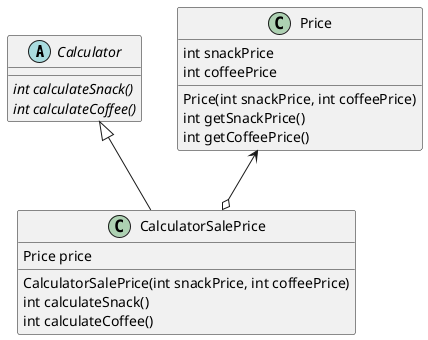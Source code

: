 @startuml
abstract class Calculator {
	{abstract} int calculateSnack()
	{abstract} int calculateCoffee()
}

class CalculatorSalePrice {
	Price price

	CalculatorSalePrice(int snackPrice, int coffeePrice)
	int calculateSnack()
	int calculateCoffee()
}

class Price {
	int snackPrice
	int coffeePrice

	Price(int snackPrice, int coffeePrice)
	int getSnackPrice()
	int getCoffeePrice()
}

Calculator <|-- CalculatorSalePrice
Price <--o CalculatorSalePrice

@enduml